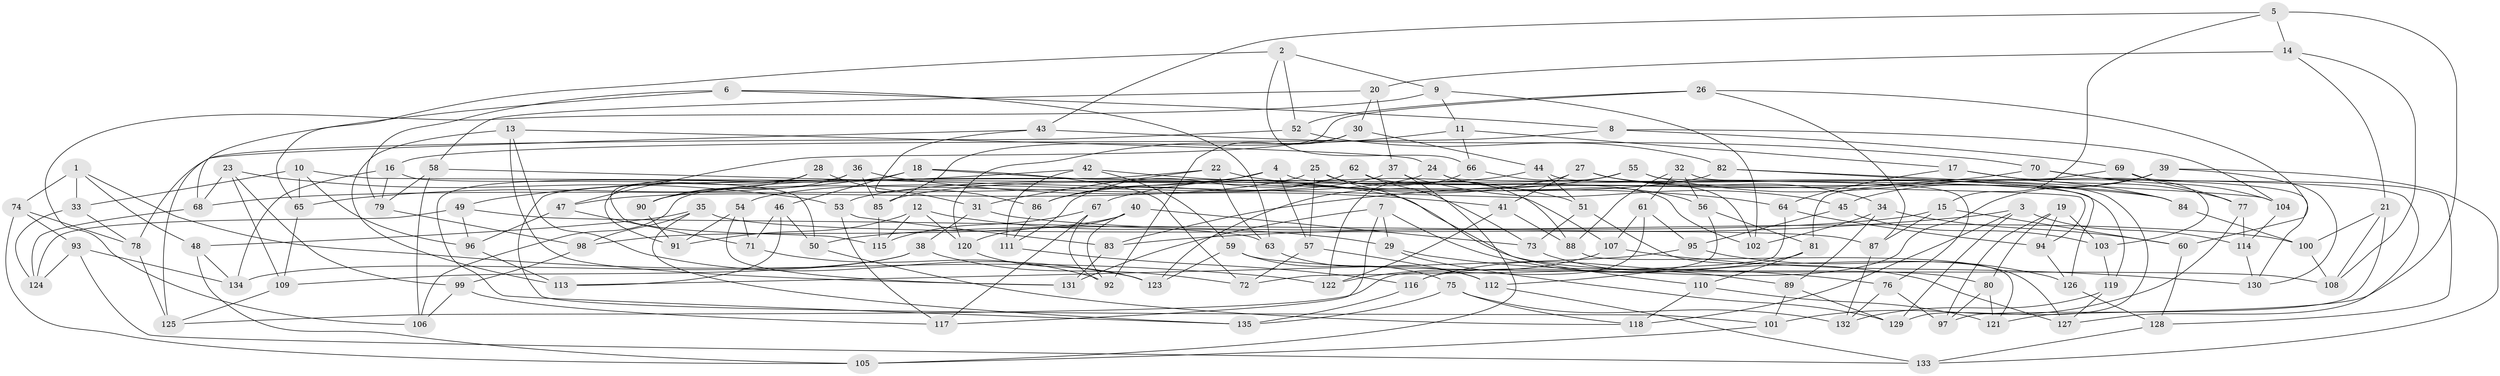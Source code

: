 // Generated by graph-tools (version 1.1) at 2025/11/02/27/25 16:11:50]
// undirected, 135 vertices, 270 edges
graph export_dot {
graph [start="1"]
  node [color=gray90,style=filled];
  1;
  2;
  3;
  4;
  5;
  6;
  7;
  8;
  9;
  10;
  11;
  12;
  13;
  14;
  15;
  16;
  17;
  18;
  19;
  20;
  21;
  22;
  23;
  24;
  25;
  26;
  27;
  28;
  29;
  30;
  31;
  32;
  33;
  34;
  35;
  36;
  37;
  38;
  39;
  40;
  41;
  42;
  43;
  44;
  45;
  46;
  47;
  48;
  49;
  50;
  51;
  52;
  53;
  54;
  55;
  56;
  57;
  58;
  59;
  60;
  61;
  62;
  63;
  64;
  65;
  66;
  67;
  68;
  69;
  70;
  71;
  72;
  73;
  74;
  75;
  76;
  77;
  78;
  79;
  80;
  81;
  82;
  83;
  84;
  85;
  86;
  87;
  88;
  89;
  90;
  91;
  92;
  93;
  94;
  95;
  96;
  97;
  98;
  99;
  100;
  101;
  102;
  103;
  104;
  105;
  106;
  107;
  108;
  109;
  110;
  111;
  112;
  113;
  114;
  115;
  116;
  117;
  118;
  119;
  120;
  121;
  122;
  123;
  124;
  125;
  126;
  127;
  128;
  129;
  130;
  131;
  132;
  133;
  134;
  135;
  1 -- 33;
  1 -- 74;
  1 -- 122;
  1 -- 48;
  2 -- 66;
  2 -- 52;
  2 -- 65;
  2 -- 9;
  3 -- 83;
  3 -- 114;
  3 -- 129;
  3 -- 118;
  4 -- 68;
  4 -- 86;
  4 -- 57;
  4 -- 119;
  5 -- 121;
  5 -- 14;
  5 -- 15;
  5 -- 43;
  6 -- 68;
  6 -- 8;
  6 -- 63;
  6 -- 79;
  7 -- 127;
  7 -- 117;
  7 -- 29;
  7 -- 131;
  8 -- 104;
  8 -- 16;
  8 -- 69;
  9 -- 11;
  9 -- 102;
  9 -- 106;
  10 -- 33;
  10 -- 65;
  10 -- 96;
  10 -- 94;
  11 -- 120;
  11 -- 17;
  11 -- 66;
  12 -- 91;
  12 -- 115;
  12 -- 120;
  12 -- 29;
  13 -- 123;
  13 -- 131;
  13 -- 113;
  13 -- 24;
  14 -- 108;
  14 -- 21;
  14 -- 20;
  15 -- 50;
  15 -- 87;
  15 -- 60;
  16 -- 50;
  16 -- 79;
  16 -- 134;
  17 -- 64;
  17 -- 103;
  17 -- 77;
  18 -- 80;
  18 -- 72;
  18 -- 46;
  18 -- 65;
  19 -- 94;
  19 -- 97;
  19 -- 103;
  19 -- 80;
  20 -- 37;
  20 -- 58;
  20 -- 30;
  21 -- 97;
  21 -- 100;
  21 -- 108;
  22 -- 101;
  22 -- 64;
  22 -- 31;
  22 -- 63;
  23 -- 68;
  23 -- 53;
  23 -- 109;
  23 -- 99;
  24 -- 126;
  24 -- 56;
  24 -- 54;
  25 -- 88;
  25 -- 47;
  25 -- 110;
  25 -- 57;
  26 -- 52;
  26 -- 87;
  26 -- 60;
  26 -- 47;
  27 -- 84;
  27 -- 67;
  27 -- 34;
  27 -- 41;
  28 -- 90;
  28 -- 115;
  28 -- 31;
  28 -- 91;
  29 -- 129;
  29 -- 76;
  30 -- 92;
  30 -- 85;
  30 -- 44;
  31 -- 38;
  31 -- 100;
  32 -- 76;
  32 -- 88;
  32 -- 56;
  32 -- 61;
  33 -- 124;
  33 -- 78;
  34 -- 102;
  34 -- 60;
  34 -- 89;
  35 -- 135;
  35 -- 87;
  35 -- 98;
  35 -- 48;
  36 -- 41;
  36 -- 135;
  36 -- 85;
  36 -- 90;
  37 -- 105;
  37 -- 45;
  37 -- 90;
  38 -- 109;
  38 -- 134;
  38 -- 72;
  39 -- 45;
  39 -- 130;
  39 -- 116;
  39 -- 133;
  40 -- 73;
  40 -- 98;
  40 -- 120;
  40 -- 92;
  41 -- 122;
  41 -- 88;
  42 -- 49;
  42 -- 59;
  42 -- 111;
  42 -- 51;
  43 -- 70;
  43 -- 125;
  43 -- 86;
  44 -- 53;
  44 -- 129;
  44 -- 51;
  45 -- 95;
  45 -- 103;
  46 -- 50;
  46 -- 71;
  46 -- 113;
  47 -- 96;
  47 -- 71;
  48 -- 105;
  48 -- 134;
  49 -- 63;
  49 -- 96;
  49 -- 124;
  50 -- 118;
  51 -- 73;
  51 -- 127;
  52 -- 78;
  52 -- 82;
  53 -- 83;
  53 -- 117;
  54 -- 91;
  54 -- 131;
  54 -- 71;
  55 -- 106;
  55 -- 123;
  55 -- 84;
  55 -- 127;
  56 -- 112;
  56 -- 81;
  57 -- 72;
  57 -- 112;
  58 -- 106;
  58 -- 107;
  58 -- 79;
  59 -- 75;
  59 -- 108;
  59 -- 123;
  60 -- 128;
  61 -- 95;
  61 -- 125;
  61 -- 107;
  62 -- 73;
  62 -- 86;
  62 -- 111;
  62 -- 102;
  63 -- 112;
  64 -- 94;
  64 -- 72;
  65 -- 109;
  66 -- 102;
  66 -- 122;
  67 -- 117;
  67 -- 115;
  67 -- 92;
  68 -- 124;
  69 -- 81;
  69 -- 128;
  69 -- 77;
  70 -- 104;
  70 -- 83;
  70 -- 130;
  71 -- 92;
  73 -- 89;
  74 -- 105;
  74 -- 93;
  74 -- 78;
  75 -- 118;
  75 -- 135;
  75 -- 132;
  76 -- 132;
  76 -- 97;
  77 -- 101;
  77 -- 114;
  78 -- 125;
  79 -- 98;
  80 -- 121;
  80 -- 97;
  81 -- 110;
  81 -- 116;
  82 -- 84;
  82 -- 85;
  82 -- 104;
  83 -- 131;
  84 -- 100;
  85 -- 115;
  86 -- 111;
  87 -- 132;
  88 -- 121;
  89 -- 101;
  89 -- 129;
  90 -- 91;
  93 -- 134;
  93 -- 133;
  93 -- 124;
  94 -- 126;
  95 -- 113;
  95 -- 126;
  96 -- 113;
  98 -- 99;
  99 -- 106;
  99 -- 117;
  100 -- 108;
  101 -- 105;
  103 -- 119;
  104 -- 114;
  107 -- 122;
  107 -- 130;
  109 -- 125;
  110 -- 121;
  110 -- 118;
  111 -- 116;
  112 -- 133;
  114 -- 130;
  116 -- 135;
  119 -- 127;
  119 -- 132;
  120 -- 123;
  126 -- 128;
  128 -- 133;
}
